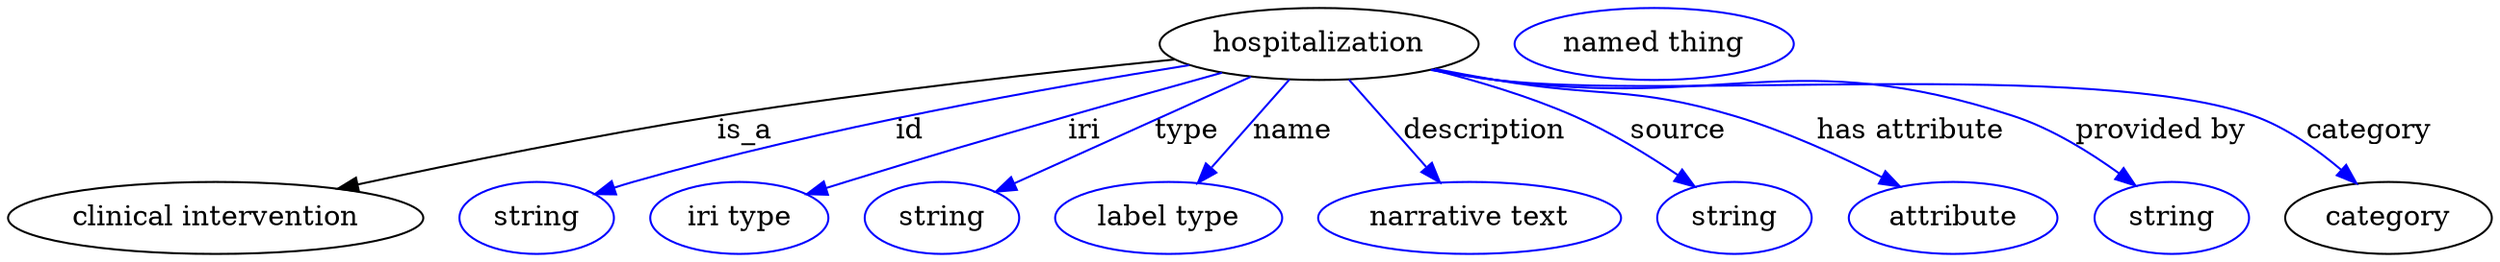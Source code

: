 digraph {
	graph [bb="0,0,1235.7,123"];
	node [label="\N"];
	hospitalization	[height=0.5,
		label=hospitalization,
		pos="653.34,105",
		width=2.2026];
	"clinical intervention"	[height=0.5,
		pos="103.34,18",
		width=2.8706];
	hospitalization -> "clinical intervention"	[label=is_a,
		lp="367.34,61.5",
		pos="e,164.22,32.617 581.59,97.284 520.67,91.186 431.03,81.28 353.34,69 292.6,59.399 224.16,45.493 174.26,34.783"];
	id	[color=blue,
		height=0.5,
		label=string,
		pos="263.34,18",
		width=1.0652];
	hospitalization -> id	[color=blue,
		label=id,
		lp="449.34,61.5",
		pos="e,292.35,29.922 588.93,94.438 519.62,83.399 406.51,63.207 311.34,36 308.24,35.113 305.04,34.133 301.85,33.106",
		style=solid];
	iri	[color=blue,
		height=0.5,
		label="iri type",
		pos="364.34,18",
		width=1.2277];
	hospitalization -> iri	[color=blue,
		label=iri,
		lp="536.34,61.5",
		pos="e,398.02,29.681 604.9,90.662 581.71,84.217 553.56,76.312 528.34,69 479.32,54.785 467.13,50.997 418.34,36 414.85,34.926 411.23,33.805 \
407.6,32.674",
		style=solid];
	type	[color=blue,
		height=0.5,
		label=string,
		pos="465.34,18",
		width=1.0652];
	hospitalization -> type	[color=blue,
		label=type,
		lp="587.34,61.5",
		pos="e,492.14,31.117 619.3,88.607 585.93,73.52 535.26,50.612 501.26,35.24",
		style=solid];
	name	[color=blue,
		height=0.5,
		label="label type",
		pos="578.34,18",
		width=1.5707];
	hospitalization -> name	[color=blue,
		label=name,
		lp="640.34,61.5",
		pos="e,592.87,35.469 638.52,87.207 627.46,74.669 612.18,57.35 599.78,43.302",
		style=solid];
	description	[color=blue,
		height=0.5,
		label="narrative text",
		pos="728.34,18",
		width=2.0943];
	hospitalization -> description	[color=blue,
		label=description,
		lp="735.84,61.5",
		pos="e,713.55,35.758 668.16,87.207 679.15,74.75 694.31,57.573 706.66,43.574",
		style=solid];
	source	[color=blue,
		height=0.5,
		label=string,
		pos="860.34,18",
		width=1.0652];
	hospitalization -> source	[color=blue,
		label=source,
		lp="832.34,61.5",
		pos="e,840.53,33.664 709.56,92.231 732.07,86.567 757.93,78.839 780.34,69 798.52,61.018 817.42,49.386 832.28,39.349",
		style=solid];
	"has attribute"	[color=blue,
		height=0.5,
		label=attribute,
		pos="968.34,18",
		width=1.4443];
	hospitalization -> "has attribute"	[color=blue,
		label="has attribute",
		lp="947.34,61.5",
		pos="e,942.1,33.722 711.03,92.507 721.12,90.597 731.53,88.689 741.34,87 794.06,77.925 809.11,84.391 860.34,69 885.57,61.422 912.45,48.993 \
933.08,38.423",
		style=solid];
	"provided by"	[color=blue,
		height=0.5,
		label=string,
		pos="1076.3,18",
		width=1.0652];
	hospitalization -> "provided by"	[color=blue,
		label="provided by",
		lp="1070.8,61.5",
		pos="e,1058.5,34.19 709.04,92.187 719.72,90.22 730.85,88.376 741.34,87 854.87,72.114 889.65,105.02 998.34,69 1017.1,62.799 1035.7,51.075 \
1050.1,40.538",
		style=solid];
	category	[height=0.5,
		pos="1184.3,18",
		width=1.4263];
	hospitalization -> category	[color=blue,
		label=category,
		lp="1174.8,61.5",
		pos="e,1168.4,35.284 709.01,91.999 719.7,90.05 730.84,88.26 741.34,87 824.4,77.041 1038.6,97.249 1117.3,69 1133.3,63.265 1148.7,52.329 \
1160.7,42.143",
		style=solid];
	"named thing_category"	[color=blue,
		height=0.5,
		label="named thing",
		pos="820.34,105",
		width=1.9318];
}
